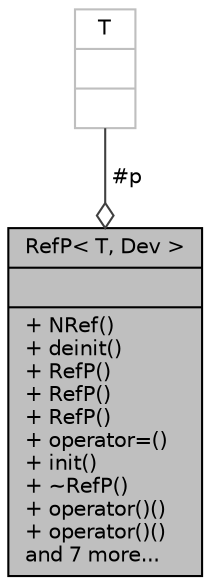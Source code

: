 digraph "RefP&lt; T, Dev &gt;"
{
 // INTERACTIVE_SVG=YES
  bgcolor="transparent";
  edge [fontname="Helvetica",fontsize="10",labelfontname="Helvetica",labelfontsize="10"];
  node [fontname="Helvetica",fontsize="10",shape=record];
  Node113 [label="{RefP\< T, Dev \>\n||+ NRef()\l+ deinit()\l+ RefP()\l+ RefP()\l+ RefP()\l+ operator=()\l+ init()\l+ ~RefP()\l+ operator()()\l+ operator()()\land 7 more...\l}",height=0.2,width=0.4,color="black", fillcolor="grey75", style="filled", fontcolor="black"];
  Node114 -> Node113 [color="grey25",fontsize="10",style="solid",label=" #p" ,arrowhead="odiamond",fontname="Helvetica"];
  Node114 [label="{T\n||}",height=0.2,width=0.4,color="grey75"];
}
